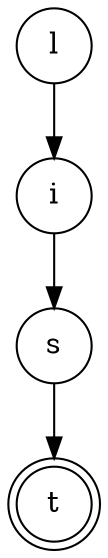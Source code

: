 digraph {   
    node [shape = doublecircle, color = black] t ;
    node [shape = circle];
    node [color= black];
    l -> i -> s -> t;	
}